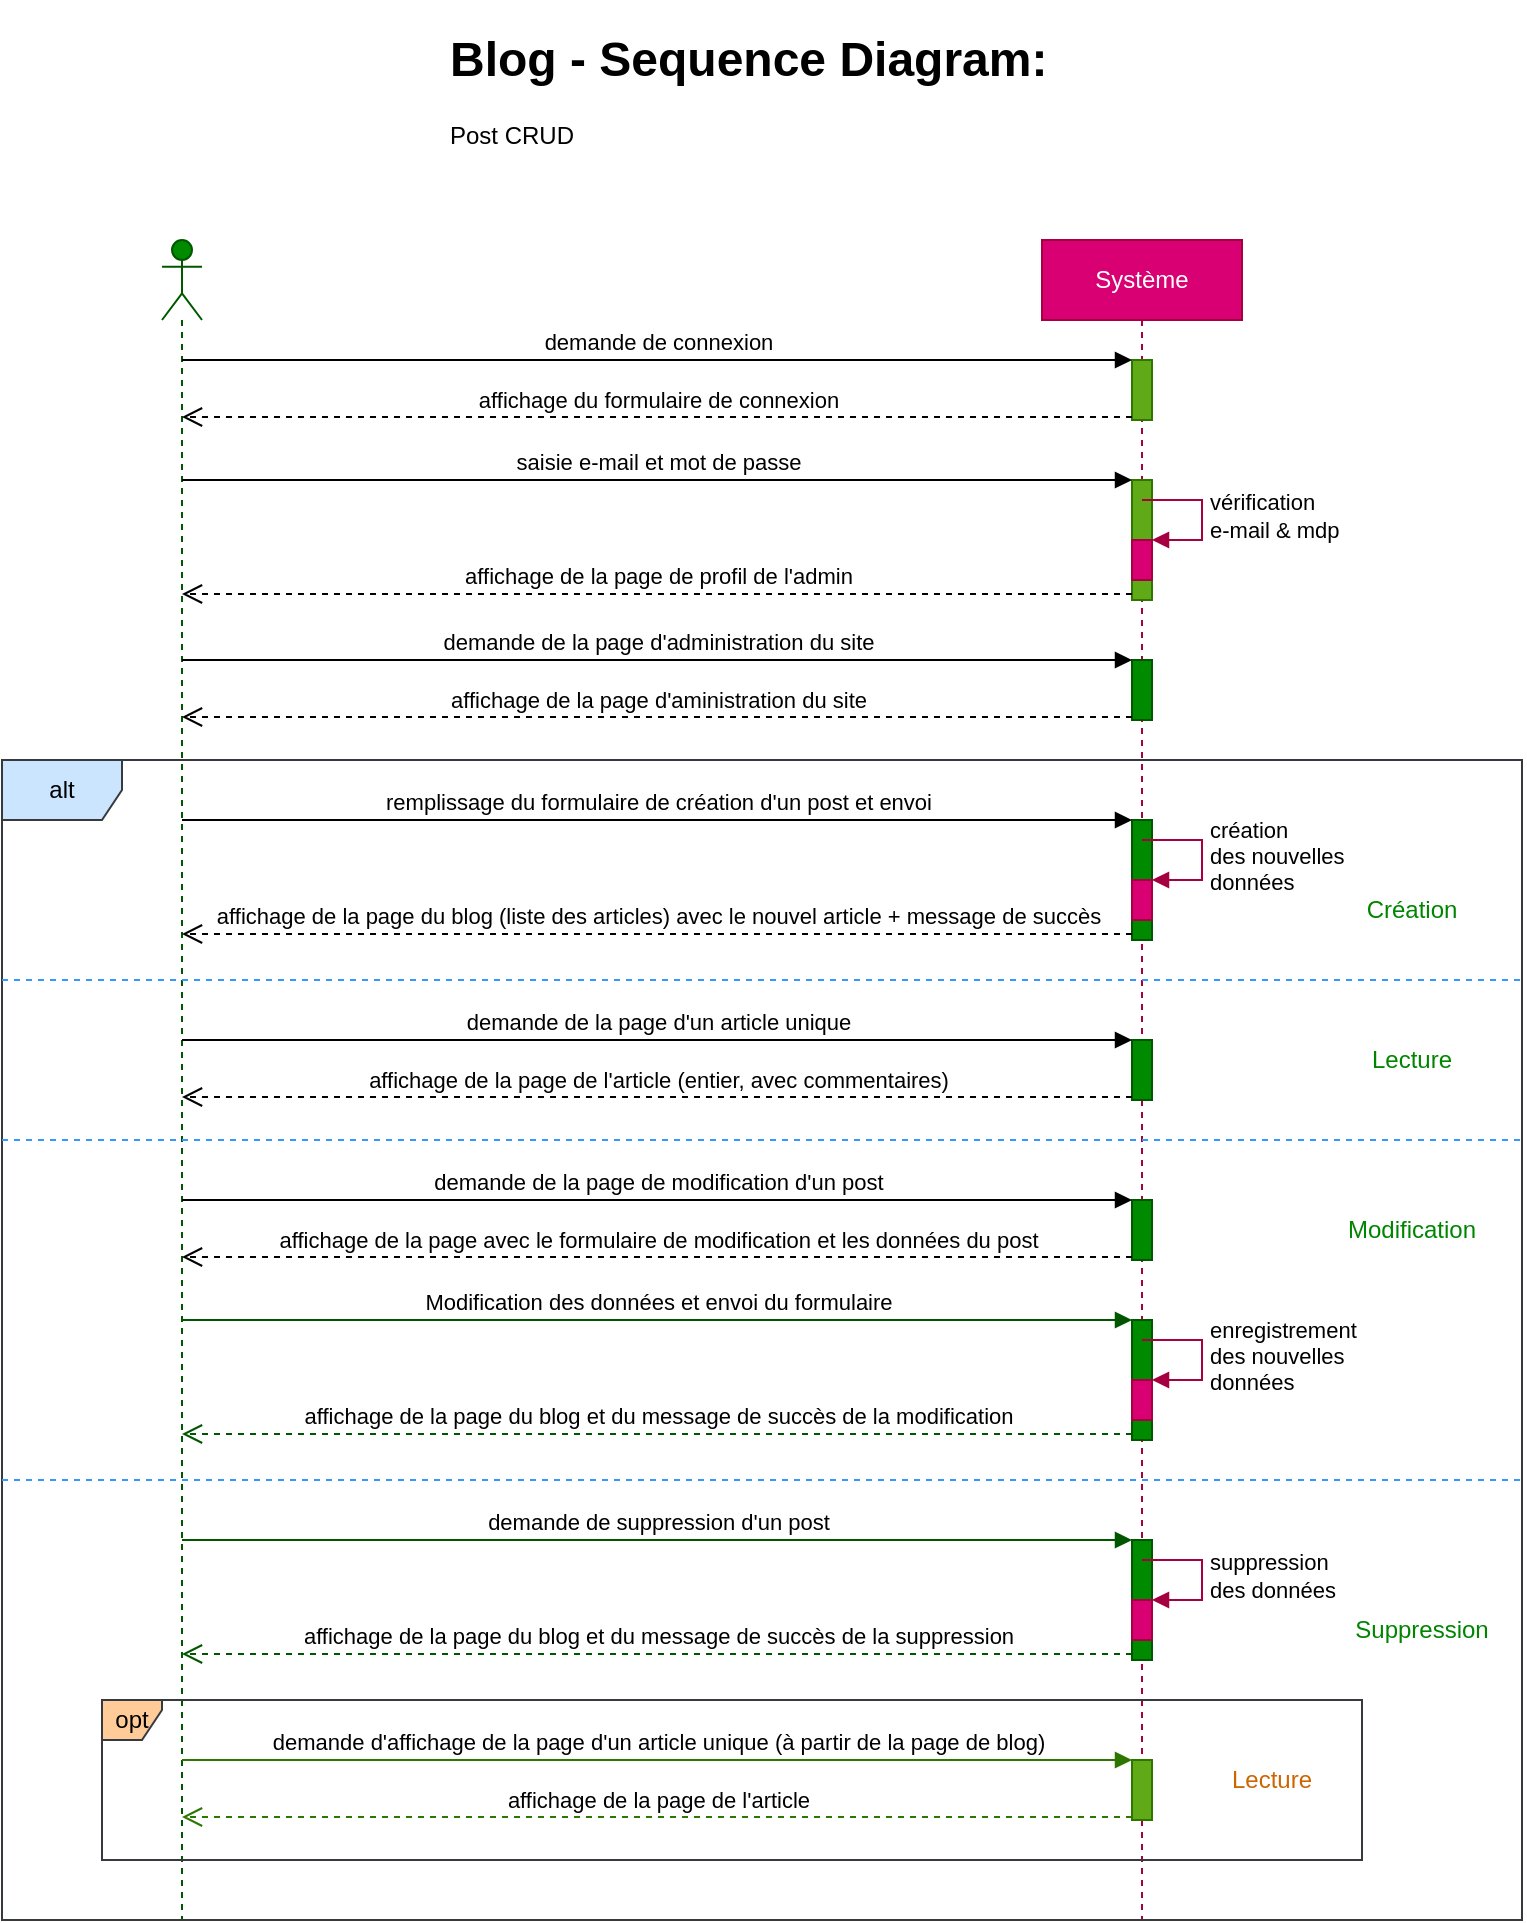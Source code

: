<mxfile version="20.3.0" type="device"><diagram id="2gpk5U9dbrrpgAj4Wxd9" name="Page-1"><mxGraphModel dx="946" dy="604" grid="1" gridSize="10" guides="1" tooltips="1" connect="1" arrows="1" fold="1" page="1" pageScale="1" pageWidth="827" pageHeight="1169" math="0" shadow="0"><root><mxCell id="0"/><mxCell id="1" parent="0"/><mxCell id="Awd7eYd7a_OKkAO9RGGL-1" value="&lt;h1&gt;Blog - Sequence Diagram:&lt;/h1&gt;&lt;div&gt;Post CRUD&lt;/div&gt;" style="text;html=1;strokeColor=none;fillColor=none;spacing=5;spacingTop=-20;whiteSpace=wrap;overflow=hidden;rounded=0;" vertex="1" parent="1"><mxGeometry x="259" y="10" width="310" height="70" as="geometry"/></mxCell><mxCell id="Awd7eYd7a_OKkAO9RGGL-3" value="" style="shape=umlLifeline;participant=umlActor;perimeter=lifelinePerimeter;whiteSpace=wrap;html=1;container=1;collapsible=0;recursiveResize=0;verticalAlign=top;spacingTop=36;outlineConnect=0;fillColor=#008a00;fontColor=#ffffff;strokeColor=#005700;" vertex="1" parent="1"><mxGeometry x="120" y="120" width="20" height="840" as="geometry"/></mxCell><mxCell id="Awd7eYd7a_OKkAO9RGGL-5" value="Système" style="shape=umlLifeline;perimeter=lifelinePerimeter;whiteSpace=wrap;html=1;container=1;collapsible=0;recursiveResize=0;outlineConnect=0;fillColor=#d80073;fontColor=#ffffff;strokeColor=#A50040;" vertex="1" parent="1"><mxGeometry x="560" y="120" width="100" height="840" as="geometry"/></mxCell><mxCell id="Awd7eYd7a_OKkAO9RGGL-6" value="" style="html=1;points=[];perimeter=orthogonalPerimeter;fillColor=#60a917;fontColor=#ffffff;strokeColor=#2D7600;" vertex="1" parent="Awd7eYd7a_OKkAO9RGGL-5"><mxGeometry x="45" y="60" width="10" height="30" as="geometry"/></mxCell><mxCell id="Awd7eYd7a_OKkAO9RGGL-9" value="" style="html=1;points=[];perimeter=orthogonalPerimeter;fillColor=#60a917;fontColor=#ffffff;strokeColor=#2D7600;" vertex="1" parent="Awd7eYd7a_OKkAO9RGGL-5"><mxGeometry x="45" y="120" width="10" height="60" as="geometry"/></mxCell><mxCell id="Awd7eYd7a_OKkAO9RGGL-12" value="" style="html=1;points=[];perimeter=orthogonalPerimeter;fillColor=#d80073;fontColor=#ffffff;strokeColor=#A50040;" vertex="1" parent="Awd7eYd7a_OKkAO9RGGL-5"><mxGeometry x="45" y="150" width="10" height="20" as="geometry"/></mxCell><mxCell id="Awd7eYd7a_OKkAO9RGGL-13" value="vérification&lt;br&gt;e-mail &amp;amp; mdp" style="edgeStyle=orthogonalEdgeStyle;html=1;align=left;spacingLeft=2;endArrow=block;rounded=0;entryX=1;entryY=0;fillColor=#d80073;strokeColor=#A50040;" edge="1" target="Awd7eYd7a_OKkAO9RGGL-12" parent="Awd7eYd7a_OKkAO9RGGL-5"><mxGeometry relative="1" as="geometry"><mxPoint x="50" y="130" as="sourcePoint"/><Array as="points"><mxPoint x="80" y="130"/></Array></mxGeometry></mxCell><mxCell id="Awd7eYd7a_OKkAO9RGGL-14" value="" style="html=1;points=[];perimeter=orthogonalPerimeter;fillColor=#008a00;fontColor=#ffffff;strokeColor=#005700;" vertex="1" parent="Awd7eYd7a_OKkAO9RGGL-5"><mxGeometry x="45" y="210" width="10" height="30" as="geometry"/></mxCell><mxCell id="Awd7eYd7a_OKkAO9RGGL-21" value="" style="html=1;points=[];perimeter=orthogonalPerimeter;fontColor=#ffffff;fillColor=#008a00;strokeColor=#005700;" vertex="1" parent="Awd7eYd7a_OKkAO9RGGL-5"><mxGeometry x="45" y="290" width="10" height="60" as="geometry"/></mxCell><mxCell id="Awd7eYd7a_OKkAO9RGGL-25" value="" style="html=1;points=[];perimeter=orthogonalPerimeter;fontColor=#ffffff;fillColor=#d80073;strokeColor=#A50040;" vertex="1" parent="Awd7eYd7a_OKkAO9RGGL-5"><mxGeometry x="45" y="320" width="10" height="20" as="geometry"/></mxCell><mxCell id="Awd7eYd7a_OKkAO9RGGL-26" value="création&lt;br&gt;des nouvelles&lt;br&gt;données" style="edgeStyle=orthogonalEdgeStyle;html=1;align=left;spacingLeft=2;endArrow=block;rounded=0;entryX=1;entryY=0;fontColor=#000000;fillColor=#d80073;strokeColor=#A50040;" edge="1" target="Awd7eYd7a_OKkAO9RGGL-25" parent="Awd7eYd7a_OKkAO9RGGL-5"><mxGeometry relative="1" as="geometry"><mxPoint x="50" y="300" as="sourcePoint"/><Array as="points"><mxPoint x="80" y="300"/></Array></mxGeometry></mxCell><mxCell id="Awd7eYd7a_OKkAO9RGGL-27" value="" style="html=1;points=[];perimeter=orthogonalPerimeter;fontColor=#ffffff;fillColor=#008a00;strokeColor=#005700;" vertex="1" parent="Awd7eYd7a_OKkAO9RGGL-5"><mxGeometry x="45" y="400" width="10" height="30" as="geometry"/></mxCell><mxCell id="Awd7eYd7a_OKkAO9RGGL-33" value="" style="html=1;points=[];perimeter=orthogonalPerimeter;fontColor=#ffffff;fillColor=#008a00;strokeColor=#005700;" vertex="1" parent="Awd7eYd7a_OKkAO9RGGL-5"><mxGeometry x="45" y="480" width="10" height="30" as="geometry"/></mxCell><mxCell id="Awd7eYd7a_OKkAO9RGGL-36" value="" style="html=1;points=[];perimeter=orthogonalPerimeter;fontColor=#ffffff;fillColor=#008a00;strokeColor=#005700;" vertex="1" parent="Awd7eYd7a_OKkAO9RGGL-5"><mxGeometry x="45" y="540" width="10" height="60" as="geometry"/></mxCell><mxCell id="Awd7eYd7a_OKkAO9RGGL-39" value="" style="html=1;points=[];perimeter=orthogonalPerimeter;fontColor=#ffffff;fillColor=#d80073;strokeColor=#A50040;" vertex="1" parent="Awd7eYd7a_OKkAO9RGGL-5"><mxGeometry x="45" y="570" width="10" height="20" as="geometry"/></mxCell><mxCell id="Awd7eYd7a_OKkAO9RGGL-40" value="enregistrement&lt;br&gt;des nouvelles&lt;br&gt;données" style="edgeStyle=orthogonalEdgeStyle;html=1;align=left;spacingLeft=2;endArrow=block;rounded=0;entryX=1;entryY=0;strokeWidth=1;fontColor=#000000;fillColor=#d80073;strokeColor=#A50040;" edge="1" target="Awd7eYd7a_OKkAO9RGGL-39" parent="Awd7eYd7a_OKkAO9RGGL-5"><mxGeometry relative="1" as="geometry"><mxPoint x="50" y="550" as="sourcePoint"/><Array as="points"><mxPoint x="80" y="550"/></Array></mxGeometry></mxCell><mxCell id="Awd7eYd7a_OKkAO9RGGL-42" value="" style="html=1;points=[];perimeter=orthogonalPerimeter;fontColor=#ffffff;fillColor=#008a00;strokeColor=#005700;" vertex="1" parent="Awd7eYd7a_OKkAO9RGGL-5"><mxGeometry x="45" y="650" width="10" height="60" as="geometry"/></mxCell><mxCell id="Awd7eYd7a_OKkAO9RGGL-45" value="" style="html=1;points=[];perimeter=orthogonalPerimeter;fontColor=#ffffff;fillColor=#d80073;strokeColor=#A50040;" vertex="1" parent="Awd7eYd7a_OKkAO9RGGL-5"><mxGeometry x="45" y="680" width="10" height="20" as="geometry"/></mxCell><mxCell id="Awd7eYd7a_OKkAO9RGGL-46" value="suppression&lt;br&gt;des données" style="edgeStyle=orthogonalEdgeStyle;html=1;align=left;spacingLeft=2;endArrow=block;rounded=0;entryX=1;entryY=0;strokeWidth=1;fontColor=#000000;fillColor=#d80073;strokeColor=#A50040;" edge="1" target="Awd7eYd7a_OKkAO9RGGL-45" parent="Awd7eYd7a_OKkAO9RGGL-5"><mxGeometry relative="1" as="geometry"><mxPoint x="50" y="660" as="sourcePoint"/><Array as="points"><mxPoint x="80" y="660"/></Array></mxGeometry></mxCell><mxCell id="Awd7eYd7a_OKkAO9RGGL-47" value="" style="html=1;points=[];perimeter=orthogonalPerimeter;fontColor=#ffffff;fillColor=#60a917;strokeColor=#2D7600;" vertex="1" parent="Awd7eYd7a_OKkAO9RGGL-5"><mxGeometry x="45" y="760" width="10" height="30" as="geometry"/></mxCell><mxCell id="Awd7eYd7a_OKkAO9RGGL-7" value="demande de connexion" style="html=1;verticalAlign=bottom;endArrow=block;entryX=0;entryY=0;rounded=0;" edge="1" target="Awd7eYd7a_OKkAO9RGGL-6" parent="1" source="Awd7eYd7a_OKkAO9RGGL-3"><mxGeometry relative="1" as="geometry"><mxPoint x="300" y="220" as="sourcePoint"/></mxGeometry></mxCell><mxCell id="Awd7eYd7a_OKkAO9RGGL-8" value="affichage du formulaire de connexion" style="html=1;verticalAlign=bottom;endArrow=open;dashed=1;endSize=8;exitX=0;exitY=0.95;rounded=0;" edge="1" source="Awd7eYd7a_OKkAO9RGGL-6" parent="1" target="Awd7eYd7a_OKkAO9RGGL-3"><mxGeometry relative="1" as="geometry"><mxPoint x="300" y="296" as="targetPoint"/></mxGeometry></mxCell><mxCell id="Awd7eYd7a_OKkAO9RGGL-10" value="saisie e-mail et mot de passe" style="html=1;verticalAlign=bottom;endArrow=block;entryX=0;entryY=0;rounded=0;" edge="1" target="Awd7eYd7a_OKkAO9RGGL-9" parent="1" source="Awd7eYd7a_OKkAO9RGGL-3"><mxGeometry relative="1" as="geometry"><mxPoint x="535" y="240" as="sourcePoint"/></mxGeometry></mxCell><mxCell id="Awd7eYd7a_OKkAO9RGGL-11" value="affichage de la page de profil de l'admin" style="html=1;verticalAlign=bottom;endArrow=open;dashed=1;endSize=8;exitX=0;exitY=0.95;rounded=0;" edge="1" source="Awd7eYd7a_OKkAO9RGGL-9" parent="1" target="Awd7eYd7a_OKkAO9RGGL-3"><mxGeometry relative="1" as="geometry"><mxPoint x="535" y="316" as="targetPoint"/></mxGeometry></mxCell><mxCell id="Awd7eYd7a_OKkAO9RGGL-15" value="demande de la page d'administration du site" style="html=1;verticalAlign=bottom;endArrow=block;entryX=0;entryY=0;rounded=0;" edge="1" target="Awd7eYd7a_OKkAO9RGGL-14" parent="1" source="Awd7eYd7a_OKkAO9RGGL-3"><mxGeometry relative="1" as="geometry"><mxPoint x="535" y="330" as="sourcePoint"/></mxGeometry></mxCell><mxCell id="Awd7eYd7a_OKkAO9RGGL-16" value="affichage de la page d'aministration du site" style="html=1;verticalAlign=bottom;endArrow=open;dashed=1;endSize=8;exitX=0;exitY=0.95;rounded=0;" edge="1" source="Awd7eYd7a_OKkAO9RGGL-14" parent="1" target="Awd7eYd7a_OKkAO9RGGL-3"><mxGeometry relative="1" as="geometry"><mxPoint x="535" y="406" as="targetPoint"/></mxGeometry></mxCell><mxCell id="Awd7eYd7a_OKkAO9RGGL-18" value="Création" style="text;html=1;strokeColor=none;fillColor=none;align=center;verticalAlign=middle;whiteSpace=wrap;rounded=0;fontColor=#008500;" vertex="1" parent="1"><mxGeometry x="715" y="440" width="60" height="30" as="geometry"/></mxCell><mxCell id="Awd7eYd7a_OKkAO9RGGL-19" value="Lecture" style="text;html=1;strokeColor=none;fillColor=none;align=center;verticalAlign=middle;whiteSpace=wrap;rounded=0;fontColor=#008500;" vertex="1" parent="1"><mxGeometry x="715" y="515" width="60" height="30" as="geometry"/></mxCell><mxCell id="Awd7eYd7a_OKkAO9RGGL-20" value="Suppression" style="text;html=1;strokeColor=none;fillColor=none;align=center;verticalAlign=middle;whiteSpace=wrap;rounded=0;fontColor=#008500;" vertex="1" parent="1"><mxGeometry x="705" y="800" width="90" height="30" as="geometry"/></mxCell><mxCell id="Awd7eYd7a_OKkAO9RGGL-24" value="alt" style="shape=umlFrame;whiteSpace=wrap;html=1;fillColor=#cce5ff;strokeColor=#36393d;" vertex="1" parent="1"><mxGeometry x="40" y="380" width="760" height="580" as="geometry"/></mxCell><mxCell id="Awd7eYd7a_OKkAO9RGGL-22" value="remplissage du formulaire de création d'un post et envoi" style="html=1;verticalAlign=bottom;endArrow=block;entryX=0;entryY=0;rounded=0;fontColor=#000000;" edge="1" target="Awd7eYd7a_OKkAO9RGGL-21" parent="1" source="Awd7eYd7a_OKkAO9RGGL-3"><mxGeometry relative="1" as="geometry"><mxPoint x="535" y="410" as="sourcePoint"/></mxGeometry></mxCell><mxCell id="Awd7eYd7a_OKkAO9RGGL-23" value="affichage de la page du blog (liste des articles) avec le nouvel article + message de succès" style="html=1;verticalAlign=bottom;endArrow=open;dashed=1;endSize=8;exitX=0;exitY=0.95;rounded=0;fontColor=#000000;" edge="1" source="Awd7eYd7a_OKkAO9RGGL-21" parent="1" target="Awd7eYd7a_OKkAO9RGGL-3"><mxGeometry relative="1" as="geometry"><mxPoint x="535" y="486" as="targetPoint"/></mxGeometry></mxCell><mxCell id="Awd7eYd7a_OKkAO9RGGL-28" value="demande de la page d'un article unique" style="html=1;verticalAlign=bottom;endArrow=block;entryX=0;entryY=0;rounded=0;fontColor=#000000;" edge="1" target="Awd7eYd7a_OKkAO9RGGL-27" parent="1" source="Awd7eYd7a_OKkAO9RGGL-3"><mxGeometry relative="1" as="geometry"><mxPoint x="310" y="530" as="sourcePoint"/></mxGeometry></mxCell><mxCell id="Awd7eYd7a_OKkAO9RGGL-29" value="affichage de la page de l'article (entier, avec commentaires)" style="html=1;verticalAlign=bottom;endArrow=open;dashed=1;endSize=8;exitX=0;exitY=0.95;rounded=0;fontColor=#000000;" edge="1" source="Awd7eYd7a_OKkAO9RGGL-27" parent="1" target="Awd7eYd7a_OKkAO9RGGL-3"><mxGeometry relative="1" as="geometry"><mxPoint x="310" y="606" as="targetPoint"/></mxGeometry></mxCell><mxCell id="Awd7eYd7a_OKkAO9RGGL-30" value="" style="endArrow=none;dashed=1;html=1;rounded=0;fontColor=#000000;strokeWidth=1;strokeColor=#3399FF;" edge="1" parent="1"><mxGeometry width="50" height="50" relative="1" as="geometry"><mxPoint x="40" y="740" as="sourcePoint"/><mxPoint x="800" y="740" as="targetPoint"/></mxGeometry></mxCell><mxCell id="Awd7eYd7a_OKkAO9RGGL-31" value="Modification" style="text;html=1;strokeColor=none;fillColor=none;align=center;verticalAlign=middle;whiteSpace=wrap;rounded=0;fontColor=#008500;" vertex="1" parent="1"><mxGeometry x="715" y="600" width="60" height="30" as="geometry"/></mxCell><mxCell id="Awd7eYd7a_OKkAO9RGGL-34" value="demande de la page de modification d'un post" style="html=1;verticalAlign=bottom;endArrow=block;entryX=0;entryY=0;rounded=0;strokeWidth=1;fontColor=#000000;" edge="1" target="Awd7eYd7a_OKkAO9RGGL-33" parent="1" source="Awd7eYd7a_OKkAO9RGGL-3"><mxGeometry relative="1" as="geometry"><mxPoint x="535" y="600" as="sourcePoint"/></mxGeometry></mxCell><mxCell id="Awd7eYd7a_OKkAO9RGGL-35" value="affichage de la page avec le formulaire de modification et les données du post" style="html=1;verticalAlign=bottom;endArrow=open;dashed=1;endSize=8;exitX=0;exitY=0.95;rounded=0;strokeWidth=1;fontColor=#000000;" edge="1" source="Awd7eYd7a_OKkAO9RGGL-33" parent="1" target="Awd7eYd7a_OKkAO9RGGL-3"><mxGeometry relative="1" as="geometry"><mxPoint x="535" y="676" as="targetPoint"/></mxGeometry></mxCell><mxCell id="Awd7eYd7a_OKkAO9RGGL-37" value="Modification des données et envoi du formulaire" style="html=1;verticalAlign=bottom;endArrow=block;entryX=0;entryY=0;rounded=0;strokeWidth=1;fontColor=#000000;fillColor=#008a00;strokeColor=#005700;" edge="1" target="Awd7eYd7a_OKkAO9RGGL-36" parent="1" source="Awd7eYd7a_OKkAO9RGGL-3"><mxGeometry relative="1" as="geometry"><mxPoint x="535" y="660" as="sourcePoint"/></mxGeometry></mxCell><mxCell id="Awd7eYd7a_OKkAO9RGGL-38" value="affichage de la page du blog et du message de succès de la modification" style="html=1;verticalAlign=bottom;endArrow=open;dashed=1;endSize=8;exitX=0;exitY=0.95;rounded=0;strokeWidth=1;fontColor=#000000;fillColor=#008a00;strokeColor=#005700;" edge="1" source="Awd7eYd7a_OKkAO9RGGL-36" parent="1" target="Awd7eYd7a_OKkAO9RGGL-3"><mxGeometry relative="1" as="geometry"><mxPoint x="535" y="736" as="targetPoint"/></mxGeometry></mxCell><mxCell id="Awd7eYd7a_OKkAO9RGGL-43" value="demande de suppression d'un post" style="html=1;verticalAlign=bottom;endArrow=block;entryX=0;entryY=0;rounded=0;strokeWidth=1;fontColor=#000000;fillColor=#008a00;strokeColor=#005700;" edge="1" target="Awd7eYd7a_OKkAO9RGGL-42" parent="1" source="Awd7eYd7a_OKkAO9RGGL-3"><mxGeometry relative="1" as="geometry"><mxPoint x="535" y="770" as="sourcePoint"/></mxGeometry></mxCell><mxCell id="Awd7eYd7a_OKkAO9RGGL-44" value="affichage de la page du blog et du message de succès de la suppression" style="html=1;verticalAlign=bottom;endArrow=open;dashed=1;endSize=8;exitX=0;exitY=0.95;rounded=0;strokeWidth=1;fontColor=#000000;fillColor=#008a00;strokeColor=#005700;" edge="1" source="Awd7eYd7a_OKkAO9RGGL-42" parent="1" target="Awd7eYd7a_OKkAO9RGGL-3"><mxGeometry relative="1" as="geometry"><mxPoint x="535" y="846" as="targetPoint"/></mxGeometry></mxCell><mxCell id="Awd7eYd7a_OKkAO9RGGL-48" value="demande d'affichage de la page d'un article unique (à partir de la page de blog)" style="html=1;verticalAlign=bottom;endArrow=block;entryX=0;entryY=0;rounded=0;strokeColor=#2D7600;strokeWidth=1;fontColor=#000000;fillColor=#60a917;" edge="1" target="Awd7eYd7a_OKkAO9RGGL-47" parent="1" source="Awd7eYd7a_OKkAO9RGGL-3"><mxGeometry relative="1" as="geometry"><mxPoint x="535" y="880" as="sourcePoint"/></mxGeometry></mxCell><mxCell id="Awd7eYd7a_OKkAO9RGGL-49" value="affichage de la page de l'article" style="html=1;verticalAlign=bottom;endArrow=open;dashed=1;endSize=8;exitX=0;exitY=0.95;rounded=0;strokeColor=#2D7600;strokeWidth=1;fontColor=#000000;fillColor=#60a917;" edge="1" source="Awd7eYd7a_OKkAO9RGGL-47" parent="1" target="Awd7eYd7a_OKkAO9RGGL-3"><mxGeometry relative="1" as="geometry"><mxPoint x="535" y="956" as="targetPoint"/></mxGeometry></mxCell><mxCell id="Awd7eYd7a_OKkAO9RGGL-50" value="opt" style="shape=umlFrame;whiteSpace=wrap;html=1;fillColor=#ffcc99;strokeColor=#36393d;width=30;height=20;" vertex="1" parent="1"><mxGeometry x="90" y="850" width="630" height="80" as="geometry"/></mxCell><mxCell id="Awd7eYd7a_OKkAO9RGGL-51" value="Lecture" style="text;html=1;strokeColor=none;fillColor=none;align=center;verticalAlign=middle;whiteSpace=wrap;rounded=0;fontColor=#CC6600;" vertex="1" parent="1"><mxGeometry x="645" y="875" width="60" height="30" as="geometry"/></mxCell><mxCell id="Awd7eYd7a_OKkAO9RGGL-52" value="" style="endArrow=none;dashed=1;html=1;rounded=0;fontColor=#000000;strokeWidth=1;strokeColor=#3399FF;" edge="1" parent="1"><mxGeometry width="50" height="50" relative="1" as="geometry"><mxPoint x="40" y="570" as="sourcePoint"/><mxPoint x="800" y="570" as="targetPoint"/></mxGeometry></mxCell><mxCell id="Awd7eYd7a_OKkAO9RGGL-53" value="" style="endArrow=none;dashed=1;html=1;rounded=0;fontColor=#000000;strokeWidth=1;strokeColor=#3399FF;" edge="1" parent="1"><mxGeometry width="50" height="50" relative="1" as="geometry"><mxPoint x="40" y="490" as="sourcePoint"/><mxPoint x="800" y="490" as="targetPoint"/></mxGeometry></mxCell></root></mxGraphModel></diagram></mxfile>